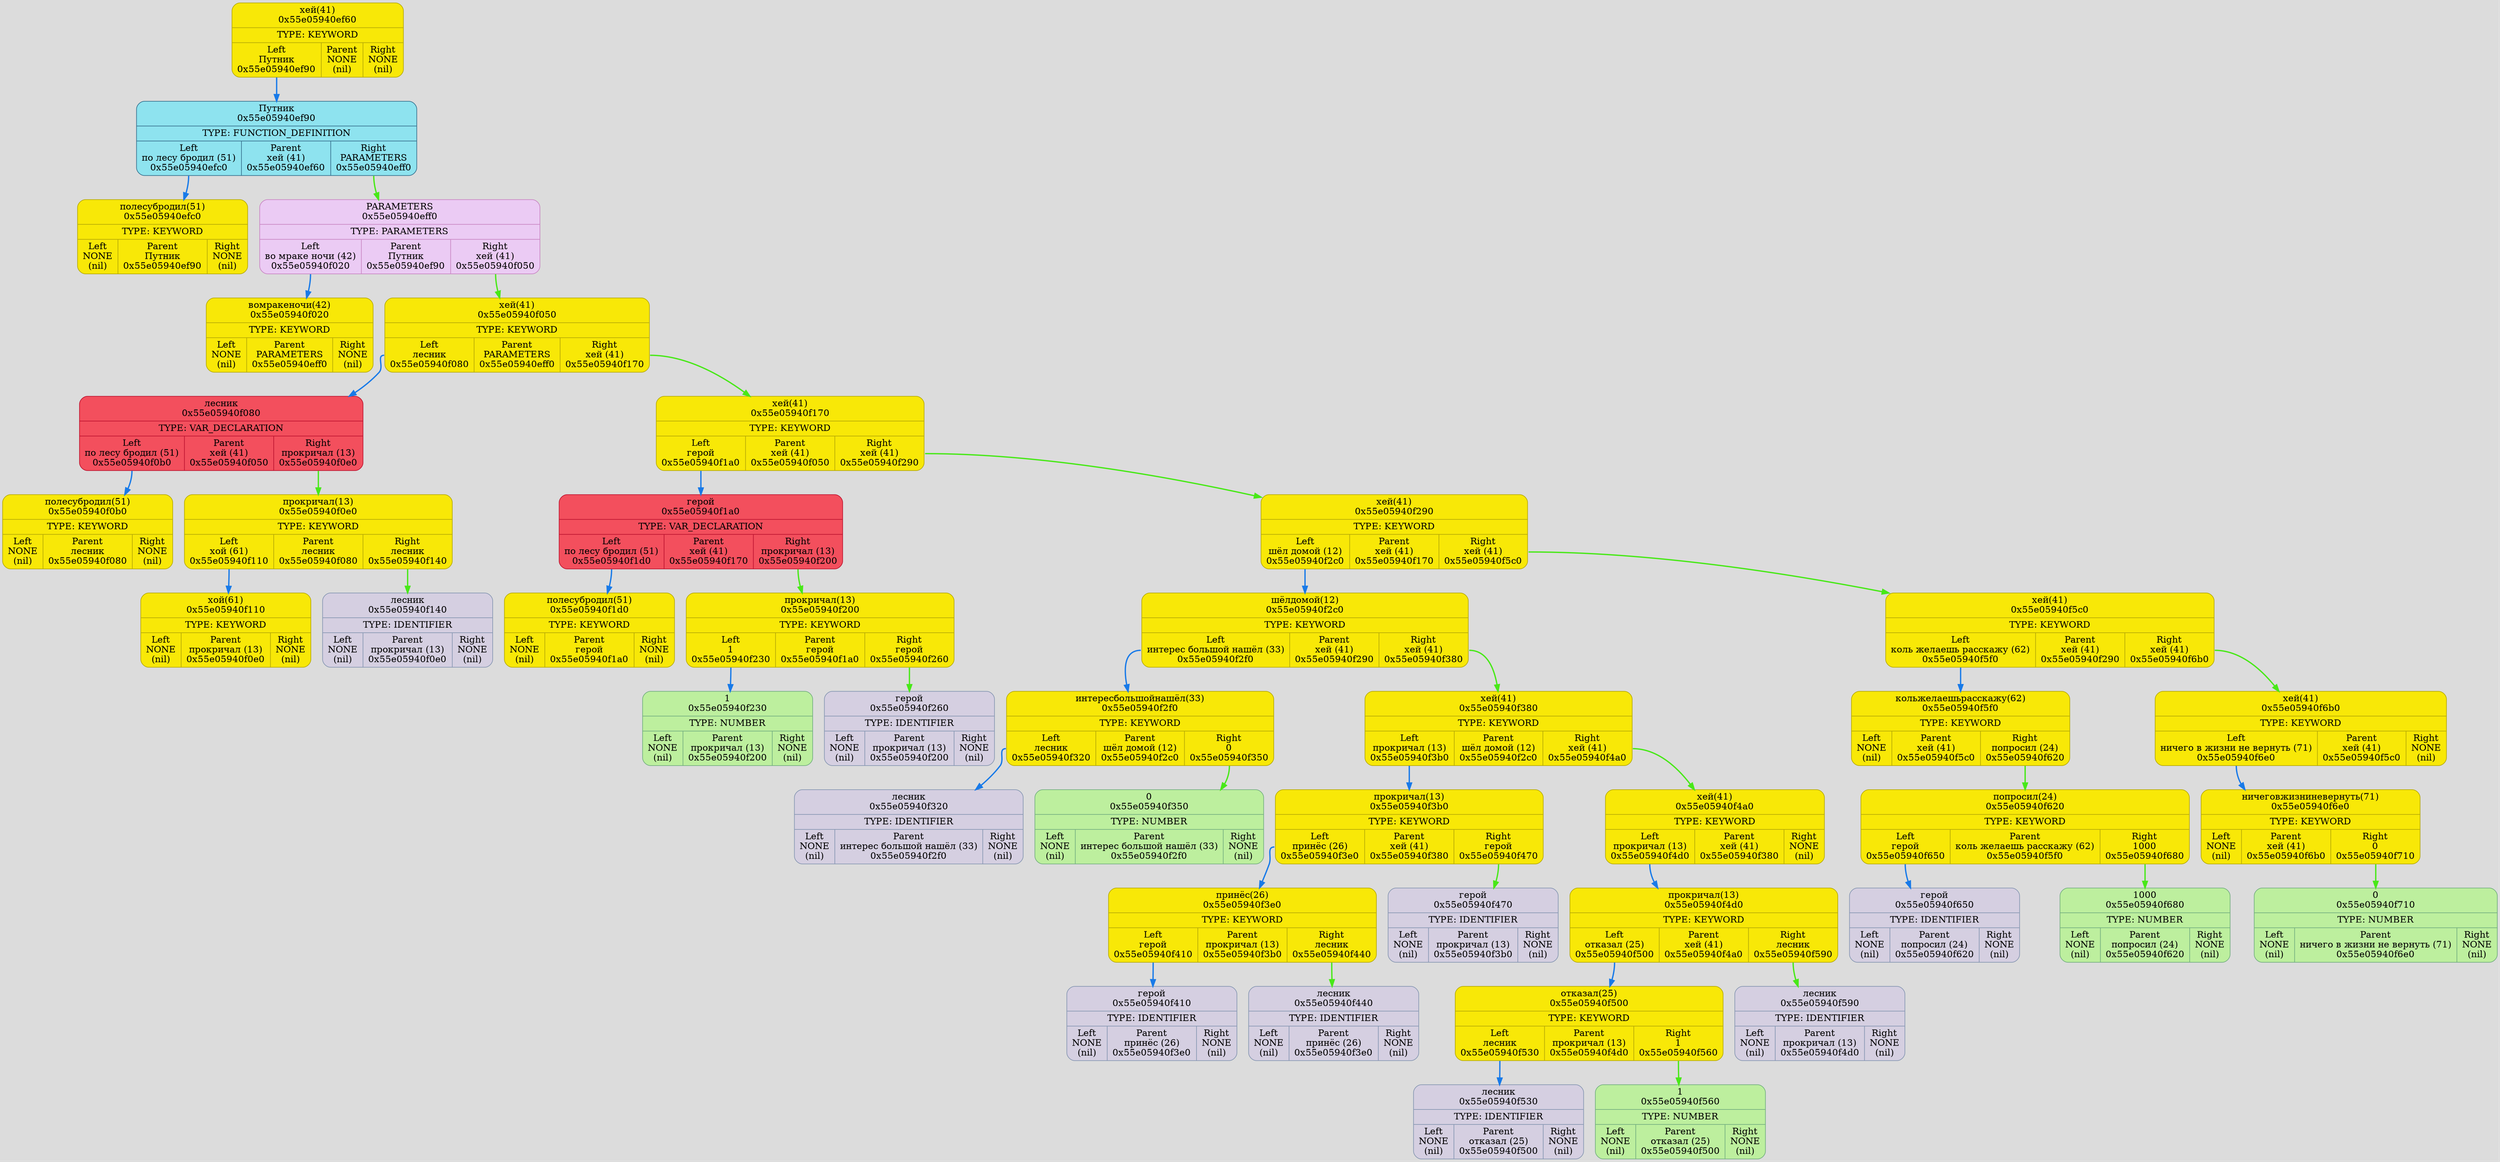 digraph {
	fontname = "UbuntuMono";
	bgcolor = "#DCDCDC";

	node0x55e05940ef60 [ shape = Mrecord; style = filled; fillcolor = "#F8E807"; color = "#B6AA05"; fontcolor = "#000000"; label = " { хей (41)\n0x55e05940ef60 | TYPE: KEYWORD| { <left> Left\nПутник\n0x55e05940ef90 | Parent\nNONE\n(nil) | <right> Right\nNONE\n(nil) } } "; ];
	node0x55e05940ef60:<left> -> node0x55e05940ef90 [ style = "bold"; color = "#187AE8"; label = ""; ];
	node0x55e05940ef90 [ shape = Mrecord; style = filled; fillcolor = "#8EE3EF"; color = "#37718E"; fontcolor = "#000000"; label = " { Путник\n0x55e05940ef90 | TYPE: FUNCTION_DEFINITION| { <left> Left\nпо лесу бродил (51)\n0x55e05940efc0 | Parent\nхей (41)\n0x55e05940ef60 | <right> Right\nPARAMETERS\n0x55e05940eff0 } } "; ];
	node0x55e05940ef90:<left> -> node0x55e05940efc0 [ style = "bold"; color = "#187AE8"; label = ""; ];
	node0x55e05940efc0 [ shape = Mrecord; style = filled; fillcolor = "#F8E807"; color = "#B6AA05"; fontcolor = "#000000"; label = " { по лесу бродил (51)\n0x55e05940efc0 | TYPE: KEYWORD| { <left> Left\nNONE\n(nil) | Parent\nПутник\n0x55e05940ef90 | <right> Right\nNONE\n(nil) } } "; ];
	node0x55e05940eff0 [ shape = Mrecord; style = filled; fillcolor = "#EBCBF4"; color = "#C986C3"; fontcolor = "#000000"; label = " { PARAMETERS\n0x55e05940eff0 | TYPE: PARAMETERS| { <left> Left\nво мраке ночи (42)\n0x55e05940f020 | Parent\nПутник\n0x55e05940ef90 | <right> Right\nхей (41)\n0x55e05940f050 } } "; ];
	node0x55e05940eff0:<left> -> node0x55e05940f020 [ style = "bold"; color = "#187AE8"; label = ""; ];
	node0x55e05940f020 [ shape = Mrecord; style = filled; fillcolor = "#F8E807"; color = "#B6AA05"; fontcolor = "#000000"; label = " { во мраке ночи (42)\n0x55e05940f020 | TYPE: KEYWORD| { <left> Left\nNONE\n(nil) | Parent\nPARAMETERS\n0x55e05940eff0 | <right> Right\nNONE\n(nil) } } "; ];
	node0x55e05940f050 [ shape = Mrecord; style = filled; fillcolor = "#F8E807"; color = "#B6AA05"; fontcolor = "#000000"; label = " { хей (41)\n0x55e05940f050 | TYPE: KEYWORD| { <left> Left\nлесник\n0x55e05940f080 | Parent\nPARAMETERS\n0x55e05940eff0 | <right> Right\nхей (41)\n0x55e05940f170 } } "; ];
	node0x55e05940f050:<left> -> node0x55e05940f080 [ style = "bold"; color = "#187AE8"; label = ""; ];
	node0x55e05940f080 [ shape = Mrecord; style = filled; fillcolor = "#F34F5D"; color = "#BD132F"; fontcolor = "#000000"; label = " { лесник\n0x55e05940f080 | TYPE: VAR_DECLARATION| { <left> Left\nпо лесу бродил (51)\n0x55e05940f0b0 | Parent\nхей (41)\n0x55e05940f050 | <right> Right\nпрокричал (13)\n0x55e05940f0e0 } } "; ];
	node0x55e05940f080:<left> -> node0x55e05940f0b0 [ style = "bold"; color = "#187AE8"; label = ""; ];
	node0x55e05940f0b0 [ shape = Mrecord; style = filled; fillcolor = "#F8E807"; color = "#B6AA05"; fontcolor = "#000000"; label = " { по лесу бродил (51)\n0x55e05940f0b0 | TYPE: KEYWORD| { <left> Left\nNONE\n(nil) | Parent\nлесник\n0x55e05940f080 | <right> Right\nNONE\n(nil) } } "; ];
	node0x55e05940f0e0 [ shape = Mrecord; style = filled; fillcolor = "#F8E807"; color = "#B6AA05"; fontcolor = "#000000"; label = " { прокричал (13)\n0x55e05940f0e0 | TYPE: KEYWORD| { <left> Left\nхой (61)\n0x55e05940f110 | Parent\nлесник\n0x55e05940f080 | <right> Right\nлесник\n0x55e05940f140 } } "; ];
	node0x55e05940f0e0:<left> -> node0x55e05940f110 [ style = "bold"; color = "#187AE8"; label = ""; ];
	node0x55e05940f110 [ shape = Mrecord; style = filled; fillcolor = "#F8E807"; color = "#B6AA05"; fontcolor = "#000000"; label = " { хой (61)\n0x55e05940f110 | TYPE: KEYWORD| { <left> Left\nNONE\n(nil) | Parent\nпрокричал (13)\n0x55e05940f0e0 | <right> Right\nNONE\n(nil) } } "; ];
	node0x55e05940f140 [ shape = Mrecord; style = filled; fillcolor = "#D5CFE1"; color = "#8797b2"; fontcolor = "#000000"; label = " { лесник\n0x55e05940f140 | TYPE: IDENTIFIER| { <left> Left\nNONE\n(nil) | Parent\nпрокричал (13)\n0x55e05940f0e0 | <right> Right\nNONE\n(nil) } } "; ];
	node0x55e05940f0e0:<right> -> node0x55e05940f140 [ style = "bold"; color = "#48E818"; label = ""; ];
	node0x55e05940f080:<right> -> node0x55e05940f0e0 [ style = "bold"; color = "#48E818"; label = ""; ];
	node0x55e05940f170 [ shape = Mrecord; style = filled; fillcolor = "#F8E807"; color = "#B6AA05"; fontcolor = "#000000"; label = " { хей (41)\n0x55e05940f170 | TYPE: KEYWORD| { <left> Left\nгерой\n0x55e05940f1a0 | Parent\nхей (41)\n0x55e05940f050 | <right> Right\nхей (41)\n0x55e05940f290 } } "; ];
	node0x55e05940f170:<left> -> node0x55e05940f1a0 [ style = "bold"; color = "#187AE8"; label = ""; ];
	node0x55e05940f1a0 [ shape = Mrecord; style = filled; fillcolor = "#F34F5D"; color = "#BD132F"; fontcolor = "#000000"; label = " { герой\n0x55e05940f1a0 | TYPE: VAR_DECLARATION| { <left> Left\nпо лесу бродил (51)\n0x55e05940f1d0 | Parent\nхей (41)\n0x55e05940f170 | <right> Right\nпрокричал (13)\n0x55e05940f200 } } "; ];
	node0x55e05940f1a0:<left> -> node0x55e05940f1d0 [ style = "bold"; color = "#187AE8"; label = ""; ];
	node0x55e05940f1d0 [ shape = Mrecord; style = filled; fillcolor = "#F8E807"; color = "#B6AA05"; fontcolor = "#000000"; label = " { по лесу бродил (51)\n0x55e05940f1d0 | TYPE: KEYWORD| { <left> Left\nNONE\n(nil) | Parent\nгерой\n0x55e05940f1a0 | <right> Right\nNONE\n(nil) } } "; ];
	node0x55e05940f200 [ shape = Mrecord; style = filled; fillcolor = "#F8E807"; color = "#B6AA05"; fontcolor = "#000000"; label = " { прокричал (13)\n0x55e05940f200 | TYPE: KEYWORD| { <left> Left\n1\n0x55e05940f230 | Parent\nгерой\n0x55e05940f1a0 | <right> Right\nгерой\n0x55e05940f260 } } "; ];
	node0x55e05940f200:<left> -> node0x55e05940f230 [ style = "bold"; color = "#187AE8"; label = ""; ];
	node0x55e05940f230 [ shape = Mrecord; style = filled; fillcolor = "#BDEF9E"; color = "#74AF80"; fontcolor = "#000000"; label = " { 1\n0x55e05940f230 | TYPE: NUMBER| { <left> Left\nNONE\n(nil) | Parent\nпрокричал (13)\n0x55e05940f200 | <right> Right\nNONE\n(nil) } } "; ];
	node0x55e05940f260 [ shape = Mrecord; style = filled; fillcolor = "#D5CFE1"; color = "#8797b2"; fontcolor = "#000000"; label = " { герой\n0x55e05940f260 | TYPE: IDENTIFIER| { <left> Left\nNONE\n(nil) | Parent\nпрокричал (13)\n0x55e05940f200 | <right> Right\nNONE\n(nil) } } "; ];
	node0x55e05940f200:<right> -> node0x55e05940f260 [ style = "bold"; color = "#48E818"; label = ""; ];
	node0x55e05940f1a0:<right> -> node0x55e05940f200 [ style = "bold"; color = "#48E818"; label = ""; ];
	node0x55e05940f290 [ shape = Mrecord; style = filled; fillcolor = "#F8E807"; color = "#B6AA05"; fontcolor = "#000000"; label = " { хей (41)\n0x55e05940f290 | TYPE: KEYWORD| { <left> Left\nшёл домой (12)\n0x55e05940f2c0 | Parent\nхей (41)\n0x55e05940f170 | <right> Right\nхей (41)\n0x55e05940f5c0 } } "; ];
	node0x55e05940f290:<left> -> node0x55e05940f2c0 [ style = "bold"; color = "#187AE8"; label = ""; ];
	node0x55e05940f2c0 [ shape = Mrecord; style = filled; fillcolor = "#F8E807"; color = "#B6AA05"; fontcolor = "#000000"; label = " { шёл домой (12)\n0x55e05940f2c0 | TYPE: KEYWORD| { <left> Left\nинтерес большой нашёл (33)\n0x55e05940f2f0 | Parent\nхей (41)\n0x55e05940f290 | <right> Right\nхей (41)\n0x55e05940f380 } } "; ];
	node0x55e05940f2c0:<left> -> node0x55e05940f2f0 [ style = "bold"; color = "#187AE8"; label = ""; ];
	node0x55e05940f2f0 [ shape = Mrecord; style = filled; fillcolor = "#F8E807"; color = "#B6AA05"; fontcolor = "#000000"; label = " { интерес большой нашёл (33)\n0x55e05940f2f0 | TYPE: KEYWORD| { <left> Left\nлесник\n0x55e05940f320 | Parent\nшёл домой (12)\n0x55e05940f2c0 | <right> Right\n0\n0x55e05940f350 } } "; ];
	node0x55e05940f2f0:<left> -> node0x55e05940f320 [ style = "bold"; color = "#187AE8"; label = ""; ];
	node0x55e05940f320 [ shape = Mrecord; style = filled; fillcolor = "#D5CFE1"; color = "#8797b2"; fontcolor = "#000000"; label = " { лесник\n0x55e05940f320 | TYPE: IDENTIFIER| { <left> Left\nNONE\n(nil) | Parent\nинтерес большой нашёл (33)\n0x55e05940f2f0 | <right> Right\nNONE\n(nil) } } "; ];
	node0x55e05940f350 [ shape = Mrecord; style = filled; fillcolor = "#BDEF9E"; color = "#74AF80"; fontcolor = "#000000"; label = " { 0\n0x55e05940f350 | TYPE: NUMBER| { <left> Left\nNONE\n(nil) | Parent\nинтерес большой нашёл (33)\n0x55e05940f2f0 | <right> Right\nNONE\n(nil) } } "; ];
	node0x55e05940f2f0:<right> -> node0x55e05940f350 [ style = "bold"; color = "#48E818"; label = ""; ];
	node0x55e05940f380 [ shape = Mrecord; style = filled; fillcolor = "#F8E807"; color = "#B6AA05"; fontcolor = "#000000"; label = " { хей (41)\n0x55e05940f380 | TYPE: KEYWORD| { <left> Left\nпрокричал (13)\n0x55e05940f3b0 | Parent\nшёл домой (12)\n0x55e05940f2c0 | <right> Right\nхей (41)\n0x55e05940f4a0 } } "; ];
	node0x55e05940f380:<left> -> node0x55e05940f3b0 [ style = "bold"; color = "#187AE8"; label = ""; ];
	node0x55e05940f3b0 [ shape = Mrecord; style = filled; fillcolor = "#F8E807"; color = "#B6AA05"; fontcolor = "#000000"; label = " { прокричал (13)\n0x55e05940f3b0 | TYPE: KEYWORD| { <left> Left\nпринёс (26)\n0x55e05940f3e0 | Parent\nхей (41)\n0x55e05940f380 | <right> Right\nгерой\n0x55e05940f470 } } "; ];
	node0x55e05940f3b0:<left> -> node0x55e05940f3e0 [ style = "bold"; color = "#187AE8"; label = ""; ];
	node0x55e05940f3e0 [ shape = Mrecord; style = filled; fillcolor = "#F8E807"; color = "#B6AA05"; fontcolor = "#000000"; label = " { принёс (26)\n0x55e05940f3e0 | TYPE: KEYWORD| { <left> Left\nгерой\n0x55e05940f410 | Parent\nпрокричал (13)\n0x55e05940f3b0 | <right> Right\nлесник\n0x55e05940f440 } } "; ];
	node0x55e05940f3e0:<left> -> node0x55e05940f410 [ style = "bold"; color = "#187AE8"; label = ""; ];
	node0x55e05940f410 [ shape = Mrecord; style = filled; fillcolor = "#D5CFE1"; color = "#8797b2"; fontcolor = "#000000"; label = " { герой\n0x55e05940f410 | TYPE: IDENTIFIER| { <left> Left\nNONE\n(nil) | Parent\nпринёс (26)\n0x55e05940f3e0 | <right> Right\nNONE\n(nil) } } "; ];
	node0x55e05940f440 [ shape = Mrecord; style = filled; fillcolor = "#D5CFE1"; color = "#8797b2"; fontcolor = "#000000"; label = " { лесник\n0x55e05940f440 | TYPE: IDENTIFIER| { <left> Left\nNONE\n(nil) | Parent\nпринёс (26)\n0x55e05940f3e0 | <right> Right\nNONE\n(nil) } } "; ];
	node0x55e05940f3e0:<right> -> node0x55e05940f440 [ style = "bold"; color = "#48E818"; label = ""; ];
	node0x55e05940f470 [ shape = Mrecord; style = filled; fillcolor = "#D5CFE1"; color = "#8797b2"; fontcolor = "#000000"; label = " { герой\n0x55e05940f470 | TYPE: IDENTIFIER| { <left> Left\nNONE\n(nil) | Parent\nпрокричал (13)\n0x55e05940f3b0 | <right> Right\nNONE\n(nil) } } "; ];
	node0x55e05940f3b0:<right> -> node0x55e05940f470 [ style = "bold"; color = "#48E818"; label = ""; ];
	node0x55e05940f4a0 [ shape = Mrecord; style = filled; fillcolor = "#F8E807"; color = "#B6AA05"; fontcolor = "#000000"; label = " { хей (41)\n0x55e05940f4a0 | TYPE: KEYWORD| { <left> Left\nпрокричал (13)\n0x55e05940f4d0 | Parent\nхей (41)\n0x55e05940f380 | <right> Right\nNONE\n(nil) } } "; ];
	node0x55e05940f4a0:<left> -> node0x55e05940f4d0 [ style = "bold"; color = "#187AE8"; label = ""; ];
	node0x55e05940f4d0 [ shape = Mrecord; style = filled; fillcolor = "#F8E807"; color = "#B6AA05"; fontcolor = "#000000"; label = " { прокричал (13)\n0x55e05940f4d0 | TYPE: KEYWORD| { <left> Left\nотказал (25)\n0x55e05940f500 | Parent\nхей (41)\n0x55e05940f4a0 | <right> Right\nлесник\n0x55e05940f590 } } "; ];
	node0x55e05940f4d0:<left> -> node0x55e05940f500 [ style = "bold"; color = "#187AE8"; label = ""; ];
	node0x55e05940f500 [ shape = Mrecord; style = filled; fillcolor = "#F8E807"; color = "#B6AA05"; fontcolor = "#000000"; label = " { отказал (25)\n0x55e05940f500 | TYPE: KEYWORD| { <left> Left\nлесник\n0x55e05940f530 | Parent\nпрокричал (13)\n0x55e05940f4d0 | <right> Right\n1\n0x55e05940f560 } } "; ];
	node0x55e05940f500:<left> -> node0x55e05940f530 [ style = "bold"; color = "#187AE8"; label = ""; ];
	node0x55e05940f530 [ shape = Mrecord; style = filled; fillcolor = "#D5CFE1"; color = "#8797b2"; fontcolor = "#000000"; label = " { лесник\n0x55e05940f530 | TYPE: IDENTIFIER| { <left> Left\nNONE\n(nil) | Parent\nотказал (25)\n0x55e05940f500 | <right> Right\nNONE\n(nil) } } "; ];
	node0x55e05940f560 [ shape = Mrecord; style = filled; fillcolor = "#BDEF9E"; color = "#74AF80"; fontcolor = "#000000"; label = " { 1\n0x55e05940f560 | TYPE: NUMBER| { <left> Left\nNONE\n(nil) | Parent\nотказал (25)\n0x55e05940f500 | <right> Right\nNONE\n(nil) } } "; ];
	node0x55e05940f500:<right> -> node0x55e05940f560 [ style = "bold"; color = "#48E818"; label = ""; ];
	node0x55e05940f590 [ shape = Mrecord; style = filled; fillcolor = "#D5CFE1"; color = "#8797b2"; fontcolor = "#000000"; label = " { лесник\n0x55e05940f590 | TYPE: IDENTIFIER| { <left> Left\nNONE\n(nil) | Parent\nпрокричал (13)\n0x55e05940f4d0 | <right> Right\nNONE\n(nil) } } "; ];
	node0x55e05940f4d0:<right> -> node0x55e05940f590 [ style = "bold"; color = "#48E818"; label = ""; ];
	node0x55e05940f380:<right> -> node0x55e05940f4a0 [ style = "bold"; color = "#48E818"; label = ""; ];
	node0x55e05940f2c0:<right> -> node0x55e05940f380 [ style = "bold"; color = "#48E818"; label = ""; ];
	node0x55e05940f5c0 [ shape = Mrecord; style = filled; fillcolor = "#F8E807"; color = "#B6AA05"; fontcolor = "#000000"; label = " { хей (41)\n0x55e05940f5c0 | TYPE: KEYWORD| { <left> Left\nколь желаешь расскажу (62)\n0x55e05940f5f0 | Parent\nхей (41)\n0x55e05940f290 | <right> Right\nхей (41)\n0x55e05940f6b0 } } "; ];
	node0x55e05940f5c0:<left> -> node0x55e05940f5f0 [ style = "bold"; color = "#187AE8"; label = ""; ];
	node0x55e05940f5f0 [ shape = Mrecord; style = filled; fillcolor = "#F8E807"; color = "#B6AA05"; fontcolor = "#000000"; label = " { коль желаешь расскажу (62)\n0x55e05940f5f0 | TYPE: KEYWORD| { <left> Left\nNONE\n(nil) | Parent\nхей (41)\n0x55e05940f5c0 | <right> Right\nпопросил (24)\n0x55e05940f620 } } "; ];
	node0x55e05940f620 [ shape = Mrecord; style = filled; fillcolor = "#F8E807"; color = "#B6AA05"; fontcolor = "#000000"; label = " { попросил (24)\n0x55e05940f620 | TYPE: KEYWORD| { <left> Left\nгерой\n0x55e05940f650 | Parent\nколь желаешь расскажу (62)\n0x55e05940f5f0 | <right> Right\n1000\n0x55e05940f680 } } "; ];
	node0x55e05940f620:<left> -> node0x55e05940f650 [ style = "bold"; color = "#187AE8"; label = ""; ];
	node0x55e05940f650 [ shape = Mrecord; style = filled; fillcolor = "#D5CFE1"; color = "#8797b2"; fontcolor = "#000000"; label = " { герой\n0x55e05940f650 | TYPE: IDENTIFIER| { <left> Left\nNONE\n(nil) | Parent\nпопросил (24)\n0x55e05940f620 | <right> Right\nNONE\n(nil) } } "; ];
	node0x55e05940f680 [ shape = Mrecord; style = filled; fillcolor = "#BDEF9E"; color = "#74AF80"; fontcolor = "#000000"; label = " { 1000\n0x55e05940f680 | TYPE: NUMBER| { <left> Left\nNONE\n(nil) | Parent\nпопросил (24)\n0x55e05940f620 | <right> Right\nNONE\n(nil) } } "; ];
	node0x55e05940f620:<right> -> node0x55e05940f680 [ style = "bold"; color = "#48E818"; label = ""; ];
	node0x55e05940f5f0:<right> -> node0x55e05940f620 [ style = "bold"; color = "#48E818"; label = ""; ];
	node0x55e05940f6b0 [ shape = Mrecord; style = filled; fillcolor = "#F8E807"; color = "#B6AA05"; fontcolor = "#000000"; label = " { хей (41)\n0x55e05940f6b0 | TYPE: KEYWORD| { <left> Left\nничего в жизни не вернуть (71)\n0x55e05940f6e0 | Parent\nхей (41)\n0x55e05940f5c0 | <right> Right\nNONE\n(nil) } } "; ];
	node0x55e05940f6b0:<left> -> node0x55e05940f6e0 [ style = "bold"; color = "#187AE8"; label = ""; ];
	node0x55e05940f6e0 [ shape = Mrecord; style = filled; fillcolor = "#F8E807"; color = "#B6AA05"; fontcolor = "#000000"; label = " { ничего в жизни не вернуть (71)\n0x55e05940f6e0 | TYPE: KEYWORD| { <left> Left\nNONE\n(nil) | Parent\nхей (41)\n0x55e05940f6b0 | <right> Right\n0\n0x55e05940f710 } } "; ];
	node0x55e05940f710 [ shape = Mrecord; style = filled; fillcolor = "#BDEF9E"; color = "#74AF80"; fontcolor = "#000000"; label = " { 0\n0x55e05940f710 | TYPE: NUMBER| { <left> Left\nNONE\n(nil) | Parent\nничего в жизни не вернуть (71)\n0x55e05940f6e0 | <right> Right\nNONE\n(nil) } } "; ];
	node0x55e05940f6e0:<right> -> node0x55e05940f710 [ style = "bold"; color = "#48E818"; label = ""; ];
	node0x55e05940f5c0:<right> -> node0x55e05940f6b0 [ style = "bold"; color = "#48E818"; label = ""; ];
	node0x55e05940f290:<right> -> node0x55e05940f5c0 [ style = "bold"; color = "#48E818"; label = ""; ];
	node0x55e05940f170:<right> -> node0x55e05940f290 [ style = "bold"; color = "#48E818"; label = ""; ];
	node0x55e05940f050:<right> -> node0x55e05940f170 [ style = "bold"; color = "#48E818"; label = ""; ];
	node0x55e05940eff0:<right> -> node0x55e05940f050 [ style = "bold"; color = "#48E818"; label = ""; ];
	node0x55e05940ef90:<right> -> node0x55e05940eff0 [ style = "bold"; color = "#48E818"; label = ""; ];
}

